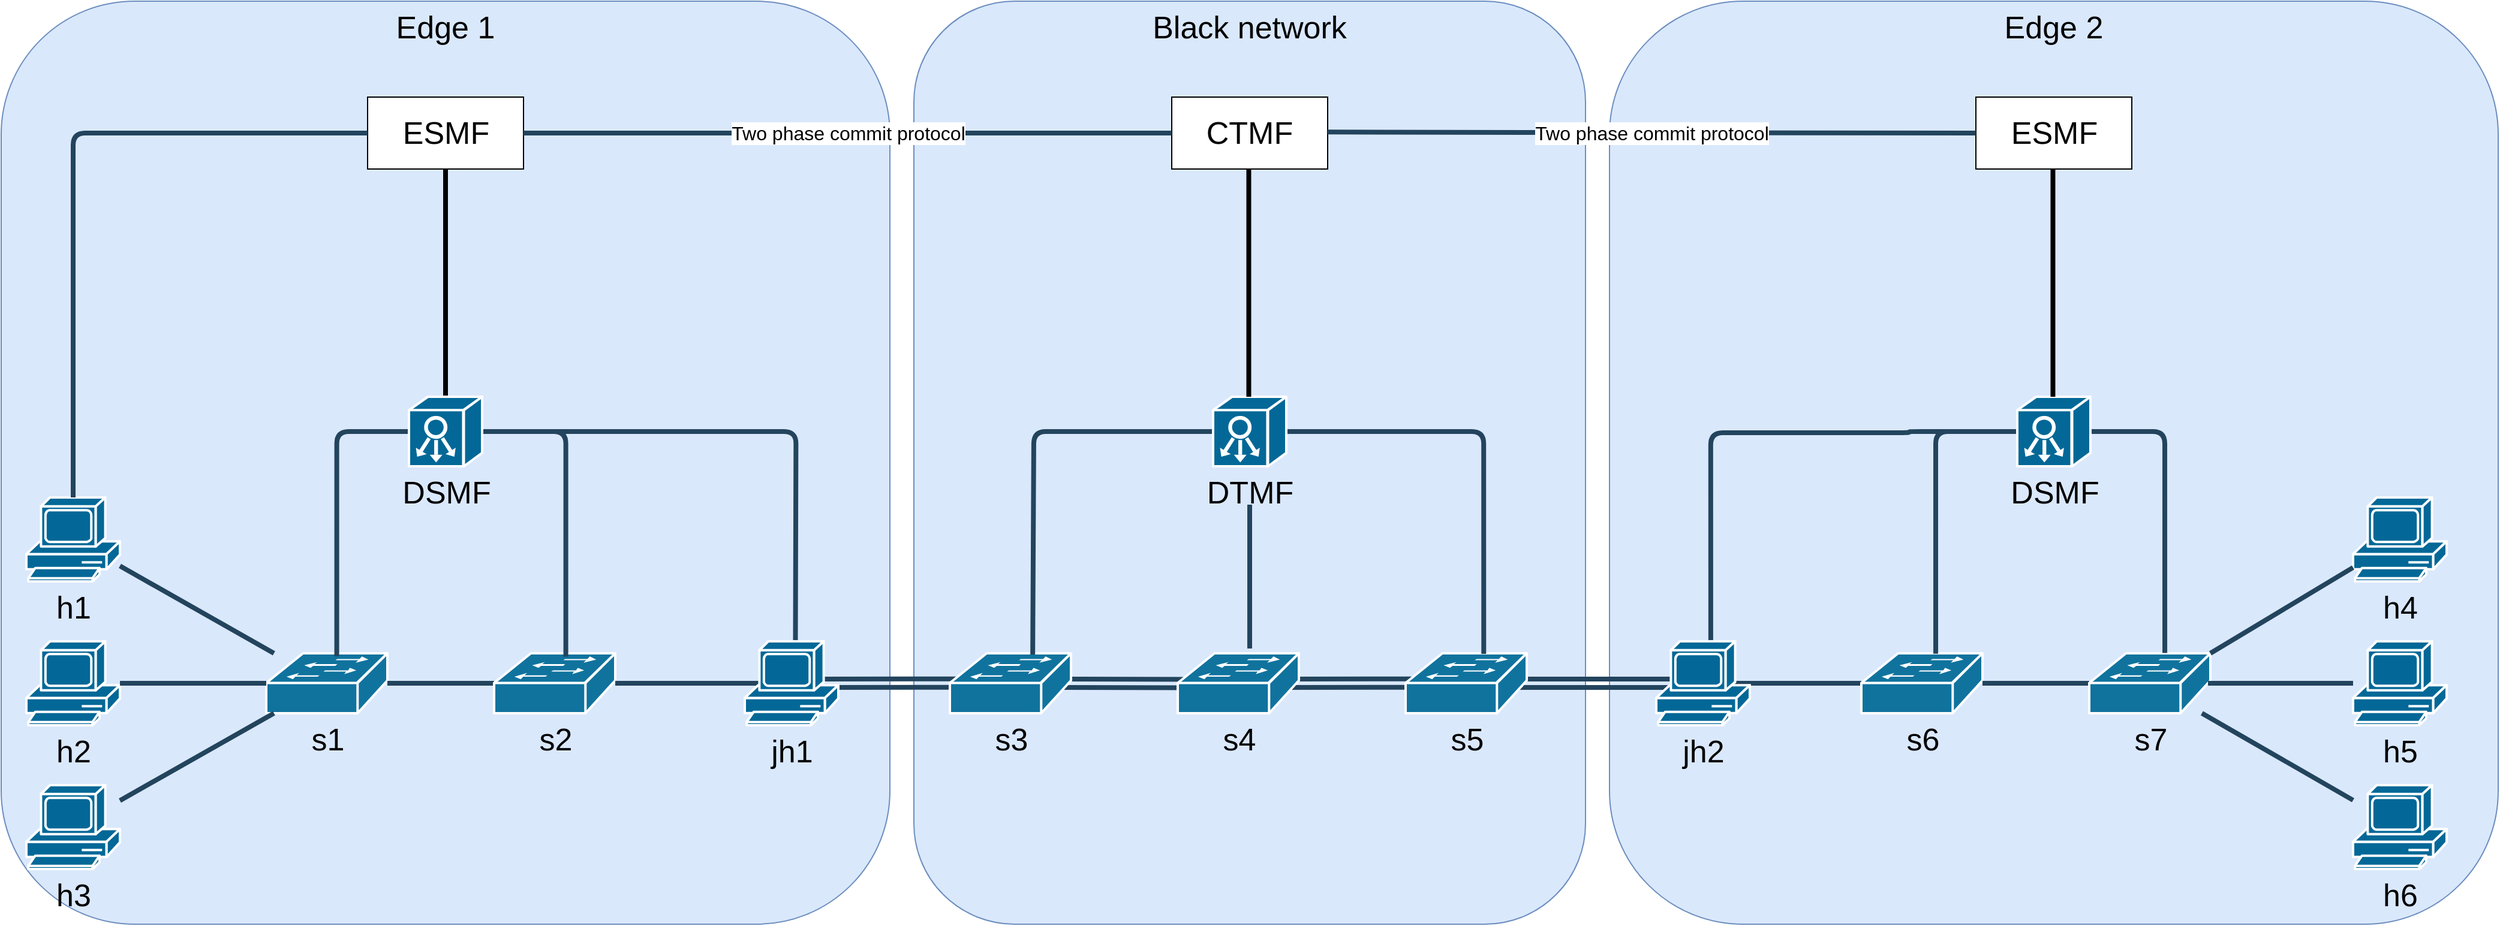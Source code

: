 <mxfile version="20.5.3" type="embed"><diagram id="6a731a19-8d31-9384-78a2-239565b7b9f0" name="Page-1"><mxGraphModel dx="269" dy="143" grid="1" gridSize="10" guides="1" tooltips="1" connect="1" arrows="1" fold="1" page="1" pageScale="1" pageWidth="827" pageHeight="1169" background="none" math="0" shadow="0"><root><mxCell id="0"/><mxCell id="1" parent="0"/><mxCell id="eoMGSKBOUgeIE6Lk5qr4-2287" value="Edge 2" style="rounded=1;whiteSpace=wrap;html=1;fillColor=#dae8fc;strokeColor=#6c8ebf;fontSize=26;verticalAlign=top;" parent="1" vertex="1"><mxGeometry x="1541" y="180" width="741" height="770" as="geometry"/></mxCell><mxCell id="eoMGSKBOUgeIE6Lk5qr4-2288" value="Black network" style="rounded=1;whiteSpace=wrap;html=1;fillColor=#dae8fc;strokeColor=#6c8ebf;fontSize=26;verticalAlign=top;" parent="1" vertex="1"><mxGeometry x="961" y="180" width="560" height="770" as="geometry"/></mxCell><mxCell id="eoMGSKBOUgeIE6Lk5qr4-2286" value="&lt;font style=&quot;font-size: 26px;&quot;&gt;Edge 1&lt;br&gt;&lt;/font&gt;" style="rounded=1;whiteSpace=wrap;html=1;fillColor=#dae8fc;strokeColor=#6c8ebf;verticalAlign=top;" parent="1" vertex="1"><mxGeometry x="200" y="180" width="741" height="770" as="geometry"/></mxCell><mxCell id="2114" value="&lt;font color=&quot;#000000&quot;&gt;s1&lt;/font&gt;" style="shape=mxgraph.cisco.switches.workgroup_switch;html=1;dashed=0;fillColor=#10739E;strokeColor=#ffffff;strokeWidth=2;verticalLabelPosition=bottom;verticalAlign=top;fontFamily=Helvetica;fontSize=26;fontColor=#FFB366" parent="1" vertex="1"><mxGeometry x="421" y="724" width="101" height="50" as="geometry"/></mxCell><mxCell id="2172" style="edgeStyle=none;rounded=1;html=1;strokeColor=#23445D;endArrow=none;endFill=0;strokeWidth=4" parent="1" target="2114" edge="1"><mxGeometry relative="1" as="geometry"><mxPoint x="611" y="749" as="sourcePoint"/></mxGeometry></mxCell><mxCell id="eoMGSKBOUgeIE6Lk5qr4-2258" value="s2" style="shape=mxgraph.cisco.switches.workgroup_switch;html=1;dashed=0;fillColor=#10739E;strokeColor=#ffffff;strokeWidth=2;verticalLabelPosition=bottom;verticalAlign=top;fontFamily=Helvetica;fontSize=26;fontColor=#000000;" parent="1" vertex="1"><mxGeometry x="611" y="724" width="101" height="50" as="geometry"/></mxCell><mxCell id="eoMGSKBOUgeIE6Lk5qr4-2259" style="edgeStyle=none;rounded=1;html=1;strokeColor=#23445D;endArrow=none;endFill=0;strokeWidth=4;exitX=0.16;exitY=0.5;exitDx=0;exitDy=0;exitPerimeter=0;" parent="1" target="eoMGSKBOUgeIE6Lk5qr4-2258" edge="1" source="2173"><mxGeometry relative="1" as="geometry"><mxPoint x="801" y="749" as="sourcePoint"/></mxGeometry></mxCell><mxCell id="eoMGSKBOUgeIE6Lk5qr4-2261" style="edgeStyle=none;rounded=1;html=1;strokeColor=#23445D;endArrow=none;endFill=0;strokeWidth=4;entryX=0.83;entryY=0.5;entryDx=0;entryDy=0;entryPerimeter=0;shape=link;exitX=0.103;exitY=0.497;exitDx=0;exitDy=0;exitPerimeter=0;" parent="1" target="2173" edge="1" source="eoMGSKBOUgeIE6Lk5qr4-2262"><mxGeometry relative="1" as="geometry"><mxPoint x="991" y="749" as="sourcePoint"/><mxPoint x="902" y="749" as="targetPoint"/></mxGeometry></mxCell><mxCell id="eoMGSKBOUgeIE6Lk5qr4-2263" style="edgeStyle=none;rounded=1;html=1;strokeColor=#23445D;endArrow=none;endFill=0;strokeWidth=4;shape=link;exitX=0.108;exitY=0.504;exitDx=0;exitDy=0;exitPerimeter=0;" parent="1" edge="1" source="eoMGSKBOUgeIE6Lk5qr4-2264"><mxGeometry relative="1" as="geometry"><mxPoint x="1182.1" y="748.85" as="sourcePoint"/><mxPoint x="1083" y="748.949" as="targetPoint"/></mxGeometry></mxCell><mxCell id="eoMGSKBOUgeIE6Lk5qr4-2262" value="s3" style="shape=mxgraph.cisco.switches.workgroup_switch;html=1;dashed=0;fillColor=#10739E;strokeColor=#ffffff;strokeWidth=2;verticalLabelPosition=bottom;verticalAlign=top;fontFamily=Helvetica;fontSize=26;fontColor=#000000;" parent="1" vertex="1"><mxGeometry x="991" y="724" width="101" height="50" as="geometry"/></mxCell><mxCell id="eoMGSKBOUgeIE6Lk5qr4-2265" style="edgeStyle=none;rounded=1;html=1;strokeColor=#23445D;endArrow=none;endFill=0;strokeWidth=4;shape=link;exitX=0.16;exitY=0.497;exitDx=0;exitDy=0;exitPerimeter=0;" parent="1" edge="1" source="eoMGSKBOUgeIE6Lk5qr4-2266"><mxGeometry relative="1" as="geometry"><mxPoint x="1361" y="749" as="sourcePoint"/><mxPoint x="1272" y="749" as="targetPoint"/></mxGeometry></mxCell><mxCell id="eoMGSKBOUgeIE6Lk5qr4-2264" value="s4" style="shape=mxgraph.cisco.switches.workgroup_switch;html=1;dashed=0;fillColor=#10739E;strokeColor=#ffffff;strokeWidth=2;verticalLabelPosition=bottom;verticalAlign=top;fontFamily=Helvetica;fontSize=26;fontColor=#000000;" parent="1" vertex="1"><mxGeometry x="1181" y="724" width="101" height="50" as="geometry"/></mxCell><mxCell id="eoMGSKBOUgeIE6Lk5qr4-2267" style="edgeStyle=none;rounded=1;html=1;strokeColor=#23445D;endArrow=none;endFill=0;strokeWidth=4;exitX=0.16;exitY=0.5;exitDx=0;exitDy=0;exitPerimeter=0;shape=link;" parent="1" edge="1" source="2176"><mxGeometry relative="1" as="geometry"><mxPoint x="1581.48" y="749" as="sourcePoint"/><mxPoint x="1461" y="749" as="targetPoint"/></mxGeometry></mxCell><mxCell id="eoMGSKBOUgeIE6Lk5qr4-2266" value="s5" style="shape=mxgraph.cisco.switches.workgroup_switch;html=1;dashed=0;fillColor=#10739E;strokeColor=#ffffff;strokeWidth=2;verticalLabelPosition=bottom;verticalAlign=top;fontFamily=Helvetica;fontSize=26;fontColor=#000000;" parent="1" vertex="1"><mxGeometry x="1371" y="724" width="101" height="50" as="geometry"/></mxCell><mxCell id="eoMGSKBOUgeIE6Lk5qr4-2269" style="edgeStyle=none;rounded=1;html=1;strokeColor=#23445D;endArrow=none;endFill=0;strokeWidth=4;entryX=0.83;entryY=0.5;entryDx=0;entryDy=0;entryPerimeter=0;" parent="1" target="2176" edge="1"><mxGeometry relative="1" as="geometry"><mxPoint x="1751" y="749" as="sourcePoint"/><mxPoint x="1662" y="749" as="targetPoint"/></mxGeometry></mxCell><mxCell id="eoMGSKBOUgeIE6Lk5qr4-2270" value="s6" style="shape=mxgraph.cisco.switches.workgroup_switch;html=1;dashed=0;fillColor=#10739E;strokeColor=#ffffff;strokeWidth=2;verticalLabelPosition=bottom;verticalAlign=top;fontFamily=Helvetica;fontSize=26;fontColor=#000000;" parent="1" vertex="1"><mxGeometry x="1751" y="724" width="101" height="50" as="geometry"/></mxCell><mxCell id="eoMGSKBOUgeIE6Lk5qr4-2271" style="edgeStyle=none;rounded=1;html=1;strokeColor=#23445D;endArrow=none;endFill=0;strokeWidth=4" parent="1" target="eoMGSKBOUgeIE6Lk5qr4-2270" edge="1"><mxGeometry relative="1" as="geometry"><mxPoint x="1941" y="749" as="sourcePoint"/></mxGeometry></mxCell><mxCell id="eoMGSKBOUgeIE6Lk5qr4-2272" value="s7" style="shape=mxgraph.cisco.switches.workgroup_switch;html=1;dashed=0;fillColor=#10739E;strokeColor=#ffffff;strokeWidth=2;verticalLabelPosition=bottom;verticalAlign=top;fontFamily=Helvetica;fontSize=26;fontColor=#000000;" parent="1" vertex="1"><mxGeometry x="1941" y="724" width="101" height="50" as="geometry"/></mxCell><mxCell id="eoMGSKBOUgeIE6Lk5qr4-2274" value="h1" style="shape=mxgraph.cisco.computers_and_peripherals.pc;sketch=0;html=1;pointerEvents=1;dashed=0;fillColor=#036897;strokeColor=#ffffff;strokeWidth=2;verticalLabelPosition=bottom;verticalAlign=top;align=center;outlineConnect=0;fontColor=#000000;fontSize=26;" parent="1" vertex="1"><mxGeometry x="221" y="594" width="78" height="70" as="geometry"/></mxCell><mxCell id="eoMGSKBOUgeIE6Lk5qr4-2275" value="h2" style="shape=mxgraph.cisco.computers_and_peripherals.pc;sketch=0;html=1;pointerEvents=1;dashed=0;fillColor=#036897;strokeColor=#ffffff;strokeWidth=2;verticalLabelPosition=bottom;verticalAlign=top;align=center;outlineConnect=0;fontColor=#000000;fontSize=26;" parent="1" vertex="1"><mxGeometry x="221" y="714" width="78" height="70" as="geometry"/></mxCell><mxCell id="eoMGSKBOUgeIE6Lk5qr4-2276" value="h3" style="shape=mxgraph.cisco.computers_and_peripherals.pc;sketch=0;html=1;pointerEvents=1;dashed=0;fillColor=#036897;strokeColor=#ffffff;strokeWidth=2;verticalLabelPosition=bottom;verticalAlign=top;align=center;outlineConnect=0;fontColor=#000000;fontSize=26;" parent="1" vertex="1"><mxGeometry x="221" y="834" width="78" height="70" as="geometry"/></mxCell><mxCell id="eoMGSKBOUgeIE6Lk5qr4-2277" style="edgeStyle=none;rounded=1;html=1;strokeColor=#23445D;endArrow=none;endFill=0;strokeWidth=4;exitX=0;exitY=0.5;exitDx=0;exitDy=0;exitPerimeter=0;" parent="1" source="2114" target="eoMGSKBOUgeIE6Lk5qr4-2275" edge="1"><mxGeometry relative="1" as="geometry"><mxPoint x="421" y="748.5" as="sourcePoint"/><mxPoint x="332" y="748.5" as="targetPoint"/></mxGeometry></mxCell><mxCell id="eoMGSKBOUgeIE6Lk5qr4-2278" style="edgeStyle=none;rounded=1;html=1;strokeColor=#23445D;endArrow=none;endFill=0;strokeWidth=4" parent="1" source="2114" target="eoMGSKBOUgeIE6Lk5qr4-2274" edge="1"><mxGeometry relative="1" as="geometry"><mxPoint x="390" y="628.5" as="sourcePoint"/><mxPoint x="311" y="644" as="targetPoint"/></mxGeometry></mxCell><mxCell id="eoMGSKBOUgeIE6Lk5qr4-2279" style="edgeStyle=none;rounded=1;html=1;strokeColor=#23445D;endArrow=none;endFill=0;strokeWidth=4" parent="1" source="2114" target="eoMGSKBOUgeIE6Lk5qr4-2276" edge="1"><mxGeometry relative="1" as="geometry"><mxPoint x="641" y="779" as="sourcePoint"/><mxPoint x="552" y="779" as="targetPoint"/></mxGeometry></mxCell><mxCell id="eoMGSKBOUgeIE6Lk5qr4-2280" value="h4" style="shape=mxgraph.cisco.computers_and_peripherals.pc;sketch=0;html=1;pointerEvents=1;dashed=0;fillColor=#036897;strokeColor=#ffffff;strokeWidth=2;verticalLabelPosition=bottom;verticalAlign=top;align=center;outlineConnect=0;fontColor=#000000;fontSize=26;" parent="1" vertex="1"><mxGeometry x="2161" y="594" width="78" height="70" as="geometry"/></mxCell><mxCell id="eoMGSKBOUgeIE6Lk5qr4-2281" value="h5" style="shape=mxgraph.cisco.computers_and_peripherals.pc;sketch=0;html=1;pointerEvents=1;dashed=0;fillColor=#036897;strokeColor=#ffffff;strokeWidth=2;verticalLabelPosition=bottom;verticalAlign=top;align=center;outlineConnect=0;fontColor=#000000;fontSize=26;" parent="1" vertex="1"><mxGeometry x="2161" y="714" width="78" height="70" as="geometry"/></mxCell><mxCell id="eoMGSKBOUgeIE6Lk5qr4-2282" value="h6" style="shape=mxgraph.cisco.computers_and_peripherals.pc;sketch=0;html=1;pointerEvents=1;dashed=0;fillColor=#036897;strokeColor=#ffffff;strokeWidth=2;verticalLabelPosition=bottom;verticalAlign=top;align=center;outlineConnect=0;fontColor=#000000;fontSize=26;" parent="1" vertex="1"><mxGeometry x="2161" y="834" width="78" height="70" as="geometry"/></mxCell><mxCell id="eoMGSKBOUgeIE6Lk5qr4-2283" style="edgeStyle=none;rounded=1;html=1;strokeColor=#23445D;endArrow=none;endFill=0;strokeWidth=4;exitX=0.98;exitY=0.5;exitDx=0;exitDy=0;exitPerimeter=0;" parent="1" source="eoMGSKBOUgeIE6Lk5qr4-2272" target="eoMGSKBOUgeIE6Lk5qr4-2281" edge="1"><mxGeometry relative="1" as="geometry"><mxPoint x="2361" y="749" as="sourcePoint"/><mxPoint x="2272" y="748.5" as="targetPoint"/></mxGeometry></mxCell><mxCell id="eoMGSKBOUgeIE6Lk5qr4-2284" style="edgeStyle=none;rounded=1;html=1;strokeColor=#23445D;endArrow=none;endFill=0;strokeWidth=4;exitX=1;exitY=0;exitDx=0;exitDy=0;exitPerimeter=0;" parent="1" source="eoMGSKBOUgeIE6Lk5qr4-2272" target="eoMGSKBOUgeIE6Lk5qr4-2280" edge="1"><mxGeometry relative="1" as="geometry"><mxPoint x="2367" y="724" as="sourcePoint"/><mxPoint x="2251" y="644" as="targetPoint"/></mxGeometry></mxCell><mxCell id="eoMGSKBOUgeIE6Lk5qr4-2285" style="edgeStyle=none;rounded=1;html=1;strokeColor=#23445D;endArrow=none;endFill=0;strokeWidth=4;" parent="1" source="eoMGSKBOUgeIE6Lk5qr4-2272" target="eoMGSKBOUgeIE6Lk5qr4-2282" edge="1"><mxGeometry relative="1" as="geometry"><mxPoint x="2351" y="774" as="sourcePoint"/><mxPoint x="2492" y="779" as="targetPoint"/></mxGeometry></mxCell><mxCell id="eoMGSKBOUgeIE6Lk5qr4-2291" style="edgeStyle=orthogonalEdgeStyle;rounded=1;html=1;strokeColor=#23445D;endArrow=none;endFill=0;strokeWidth=4;exitX=0;exitY=0.5;exitDx=0;exitDy=0;exitPerimeter=0;entryX=0.582;entryY=0.05;entryDx=0;entryDy=0;entryPerimeter=0;" parent="1" source="VIIdwyrcARPIxDZz3K_W-2174" target="2114" edge="1"><mxGeometry relative="1" as="geometry"><mxPoint x="760" y="982" as="sourcePoint"/><mxPoint x="671" y="982" as="targetPoint"/></mxGeometry></mxCell><mxCell id="eoMGSKBOUgeIE6Lk5qr4-2292" style="edgeStyle=orthogonalEdgeStyle;rounded=1;html=1;strokeColor=#23445D;endArrow=none;endFill=0;strokeWidth=4;exitX=0.592;exitY=0.056;exitDx=0;exitDy=0;exitPerimeter=0;entryX=1;entryY=0.5;entryDx=0;entryDy=0;entryPerimeter=0;" parent="1" source="eoMGSKBOUgeIE6Lk5qr4-2258" target="VIIdwyrcARPIxDZz3K_W-2174" edge="1"><mxGeometry relative="1" as="geometry"><mxPoint x="821" y="769" as="sourcePoint"/><mxPoint x="732" y="769" as="targetPoint"/><Array as="points"><mxPoint x="671" y="539"/></Array></mxGeometry></mxCell><mxCell id="eoMGSKBOUgeIE6Lk5qr4-2293" style="edgeStyle=orthogonalEdgeStyle;rounded=1;html=1;strokeColor=#23445D;endArrow=none;endFill=0;strokeWidth=4;entryX=0.606;entryY=0.075;entryDx=0;entryDy=0;entryPerimeter=0;exitX=1;exitY=0.5;exitDx=0;exitDy=0;exitPerimeter=0;" parent="1" source="VIIdwyrcARPIxDZz3K_W-2174" edge="1"><mxGeometry relative="1" as="geometry"><mxPoint x="831" y="779" as="sourcePoint"/><mxPoint x="862.206" y="727.75" as="targetPoint"/></mxGeometry></mxCell><mxCell id="eoMGSKBOUgeIE6Lk5qr4-2294" style="edgeStyle=orthogonalEdgeStyle;rounded=1;html=1;strokeColor=#23445D;endArrow=none;endFill=0;strokeWidth=4;entryX=0;entryY=0.5;entryDx=0;entryDy=0;entryPerimeter=0;exitX=0.684;exitY=0.019;exitDx=0;exitDy=0;exitPerimeter=0;" parent="1" source="eoMGSKBOUgeIE6Lk5qr4-2262" target="VIIdwyrcARPIxDZz3K_W-2172" edge="1"><mxGeometry relative="1" as="geometry"><mxPoint x="1061" y="720" as="sourcePoint"/><mxPoint x="752" y="789" as="targetPoint"/><Array as="points"><mxPoint x="1060" y="720"/><mxPoint x="1061" y="720"/><mxPoint x="1061" y="539"/></Array></mxGeometry></mxCell><mxCell id="eoMGSKBOUgeIE6Lk5qr4-2295" style="edgeStyle=orthogonalEdgeStyle;rounded=1;html=1;strokeColor=#23445D;endArrow=none;endFill=0;strokeWidth=4;exitX=1;exitY=0.5;exitDx=0;exitDy=0;exitPerimeter=0;entryX=0.645;entryY=0.009;entryDx=0;entryDy=0;entryPerimeter=0;" parent="1" source="VIIdwyrcARPIxDZz3K_W-2172" target="eoMGSKBOUgeIE6Lk5qr4-2266" edge="1"><mxGeometry relative="1" as="geometry"><mxPoint x="1262" y="1021" as="sourcePoint"/><mxPoint x="762" y="799" as="targetPoint"/></mxGeometry></mxCell><mxCell id="eoMGSKBOUgeIE6Lk5qr4-2296" style="edgeStyle=orthogonalEdgeStyle;rounded=1;html=1;strokeColor=#23445D;endArrow=none;endFill=0;strokeWidth=4;entryX=0.594;entryY=-0.08;entryDx=0;entryDy=0;entryPerimeter=0;" parent="1" target="eoMGSKBOUgeIE6Lk5qr4-2264" edge="1"><mxGeometry relative="1" as="geometry"><mxPoint x="1241" y="600" as="sourcePoint"/><mxPoint x="1272" y="720" as="targetPoint"/><Array as="points"><mxPoint x="1241" y="650"/><mxPoint x="1241" y="650"/></Array></mxGeometry></mxCell><mxCell id="eoMGSKBOUgeIE6Lk5qr4-2297" style="edgeStyle=orthogonalEdgeStyle;rounded=1;html=1;strokeColor=#23445D;endArrow=none;endFill=0;strokeWidth=4;exitX=0.638;exitY=-0.02;exitDx=0;exitDy=0;exitPerimeter=0;entryX=0;entryY=0.5;entryDx=0;entryDy=0;entryPerimeter=0;" parent="1" target="VIIdwyrcARPIxDZz3K_W-2173" edge="1"><mxGeometry relative="1" as="geometry"><mxPoint x="1625.438" y="723" as="sourcePoint"/><mxPoint x="1262" y="1021" as="targetPoint"/><Array as="points"><mxPoint x="1625" y="540"/><mxPoint x="1791" y="540"/></Array></mxGeometry></mxCell><mxCell id="eoMGSKBOUgeIE6Lk5qr4-2298" style="edgeStyle=orthogonalEdgeStyle;rounded=1;html=1;strokeColor=#23445D;endArrow=none;endFill=0;strokeWidth=4;exitX=0.614;exitY=0.007;exitDx=0;exitDy=0;exitPerimeter=0;" parent="1" source="eoMGSKBOUgeIE6Lk5qr4-2270" target="VIIdwyrcARPIxDZz3K_W-2173" edge="1"><mxGeometry relative="1" as="geometry"><mxPoint x="1700" y="1022" as="sourcePoint"/><mxPoint x="1262" y="1021" as="targetPoint"/><Array as="points"><mxPoint x="1813" y="539"/></Array></mxGeometry></mxCell><mxCell id="eoMGSKBOUgeIE6Lk5qr4-2299" style="edgeStyle=orthogonalEdgeStyle;rounded=1;html=1;strokeColor=#23445D;endArrow=none;endFill=0;strokeWidth=4;exitX=0.624;exitY=-0.006;exitDx=0;exitDy=0;exitPerimeter=0;" parent="1" source="eoMGSKBOUgeIE6Lk5qr4-2272" target="VIIdwyrcARPIxDZz3K_W-2173" edge="1"><mxGeometry relative="1" as="geometry"><mxPoint x="891" y="839" as="sourcePoint"/><mxPoint x="802" y="839" as="targetPoint"/><Array as="points"><mxPoint x="2004" y="539"/></Array></mxGeometry></mxCell><mxCell id="eoMGSKBOUgeIE6Lk5qr4-2326" value="&lt;font style=&quot;font-size: 26px;&quot;&gt;ESMF&lt;/font&gt;" style="rounded=0;whiteSpace=wrap;html=1;" parent="1" vertex="1"><mxGeometry x="505.5" y="260" width="130" height="60" as="geometry"/></mxCell><mxCell id="eoMGSKBOUgeIE6Lk5qr4-2328" style="edgeStyle=orthogonalEdgeStyle;rounded=1;html=1;strokeColor=#23445D;endArrow=none;endFill=0;strokeWidth=4;" parent="1" source="eoMGSKBOUgeIE6Lk5qr4-2326" target="eoMGSKBOUgeIE6Lk5qr4-2274" edge="1"><mxGeometry relative="1" as="geometry"><mxPoint x="399" y="655.5" as="sourcePoint"/><mxPoint x="271" y="582.5" as="targetPoint"/></mxGeometry></mxCell><mxCell id="VIIdwyrcARPIxDZz3K_W-2173" value="DSMF" style="shape=mxgraph.cisco.controllers_and_modules.system_controller;sketch=0;html=1;pointerEvents=1;dashed=0;fillColor=#036897;strokeColor=#ffffff;strokeWidth=2;verticalLabelPosition=bottom;verticalAlign=top;align=center;outlineConnect=0;fontSize=26;" parent="1" vertex="1"><mxGeometry x="1881" y="510" width="61" height="58" as="geometry"/></mxCell><mxCell id="VIIdwyrcARPIxDZz3K_W-2181" style="edgeStyle=orthogonalEdgeStyle;rounded=0;orthogonalLoop=1;jettySize=auto;html=1;exitX=0.5;exitY=0;exitDx=0;exitDy=0;exitPerimeter=0;entryX=0.5;entryY=1;entryDx=0;entryDy=0;endArrow=none;endFill=0;strokeWidth=4;" parent="1" source="VIIdwyrcARPIxDZz3K_W-2174" target="eoMGSKBOUgeIE6Lk5qr4-2326" edge="1"><mxGeometry relative="1" as="geometry"/></mxCell><mxCell id="VIIdwyrcARPIxDZz3K_W-2174" value="DSMF" style="shape=mxgraph.cisco.controllers_and_modules.system_controller;sketch=0;html=1;pointerEvents=1;dashed=0;fillColor=#036897;strokeColor=#ffffff;strokeWidth=2;verticalLabelPosition=bottom;verticalAlign=top;align=center;outlineConnect=0;fontSize=26;" parent="1" vertex="1"><mxGeometry x="540" y="510" width="61" height="58" as="geometry"/></mxCell><mxCell id="VIIdwyrcARPIxDZz3K_W-2176" value="&lt;font style=&quot;font-size: 26px;&quot;&gt;ESMF&lt;/font&gt;" style="rounded=0;whiteSpace=wrap;html=1;" parent="1" vertex="1"><mxGeometry x="1846.5" y="260" width="130" height="60" as="geometry"/></mxCell><mxCell id="VIIdwyrcARPIxDZz3K_W-2177" value="&lt;font style=&quot;font-size: 26px;&quot;&gt;CTMF&lt;/font&gt;" style="rounded=0;whiteSpace=wrap;html=1;" parent="1" vertex="1"><mxGeometry x="1176" y="260" width="130" height="60" as="geometry"/></mxCell><mxCell id="VIIdwyrcARPIxDZz3K_W-2178" value="Two phase commit protocol" style="edgeStyle=orthogonalEdgeStyle;rounded=1;html=1;strokeColor=#23445D;endArrow=none;endFill=0;strokeWidth=4;exitX=1;exitY=0.5;exitDx=0;exitDy=0;entryX=0;entryY=0.5;entryDx=0;entryDy=0;fontSize=16;" parent="1" source="eoMGSKBOUgeIE6Lk5qr4-2326" target="VIIdwyrcARPIxDZz3K_W-2177" edge="1"><mxGeometry relative="1" as="geometry"><mxPoint x="500" y="300" as="sourcePoint"/><mxPoint x="270" y="604" as="targetPoint"/></mxGeometry></mxCell><mxCell id="VIIdwyrcARPIxDZz3K_W-2179" value="Two phase commit protocol" style="edgeStyle=orthogonalEdgeStyle;rounded=1;html=1;strokeColor=#23445D;endArrow=none;endFill=0;strokeWidth=4;exitX=1;exitY=0.5;exitDx=0;exitDy=0;fontSize=16;" parent="1" target="VIIdwyrcARPIxDZz3K_W-2176" edge="1"><mxGeometry relative="1" as="geometry"><mxPoint x="1306" y="289.17" as="sourcePoint"/><mxPoint x="1781" y="290" as="targetPoint"/></mxGeometry></mxCell><mxCell id="VIIdwyrcARPIxDZz3K_W-2172" value="DTMF" style="shape=mxgraph.cisco.controllers_and_modules.system_controller;sketch=0;html=1;pointerEvents=1;dashed=0;fillColor=#036897;strokeColor=#ffffff;strokeWidth=2;verticalLabelPosition=bottom;verticalAlign=top;align=center;outlineConnect=0;fontSize=26;" parent="1" vertex="1"><mxGeometry x="1210.5" y="510" width="61" height="58" as="geometry"/></mxCell><mxCell id="VIIdwyrcARPIxDZz3K_W-2182" style="edgeStyle=orthogonalEdgeStyle;rounded=0;orthogonalLoop=1;jettySize=auto;html=1;exitX=0.5;exitY=0;exitDx=0;exitDy=0;exitPerimeter=0;entryX=0.5;entryY=1;entryDx=0;entryDy=0;endArrow=none;endFill=0;strokeWidth=4;" parent="1" edge="1"><mxGeometry relative="1" as="geometry"><mxPoint x="1240.23" y="510" as="sourcePoint"/><mxPoint x="1240.23" y="320" as="targetPoint"/></mxGeometry></mxCell><mxCell id="VIIdwyrcARPIxDZz3K_W-2183" style="edgeStyle=orthogonalEdgeStyle;rounded=0;orthogonalLoop=1;jettySize=auto;html=1;exitX=0.5;exitY=0;exitDx=0;exitDy=0;exitPerimeter=0;entryX=0.5;entryY=1;entryDx=0;entryDy=0;endArrow=none;endFill=0;strokeWidth=4;" parent="1" edge="1"><mxGeometry relative="1" as="geometry"><mxPoint x="1910.73" y="510" as="sourcePoint"/><mxPoint x="1910.73" y="320" as="targetPoint"/></mxGeometry></mxCell><mxCell id="2173" value="jh1" style="shape=mxgraph.cisco.computers_and_peripherals.pc;sketch=0;html=1;pointerEvents=1;dashed=0;fillColor=#036897;strokeColor=#ffffff;strokeWidth=2;verticalLabelPosition=bottom;verticalAlign=top;align=center;outlineConnect=0;fontColor=#000000;fontSize=26;" vertex="1" parent="1"><mxGeometry x="820" y="714" width="78" height="70" as="geometry"/></mxCell><mxCell id="2176" value="jh2" style="shape=mxgraph.cisco.computers_and_peripherals.pc;sketch=0;html=1;pointerEvents=1;dashed=0;fillColor=#036897;strokeColor=#ffffff;strokeWidth=2;verticalLabelPosition=bottom;verticalAlign=top;align=center;outlineConnect=0;fontColor=#000000;fontSize=26;" vertex="1" parent="1"><mxGeometry x="1580" y="714" width="78" height="70" as="geometry"/></mxCell></root></mxGraphModel></diagram></mxfile>